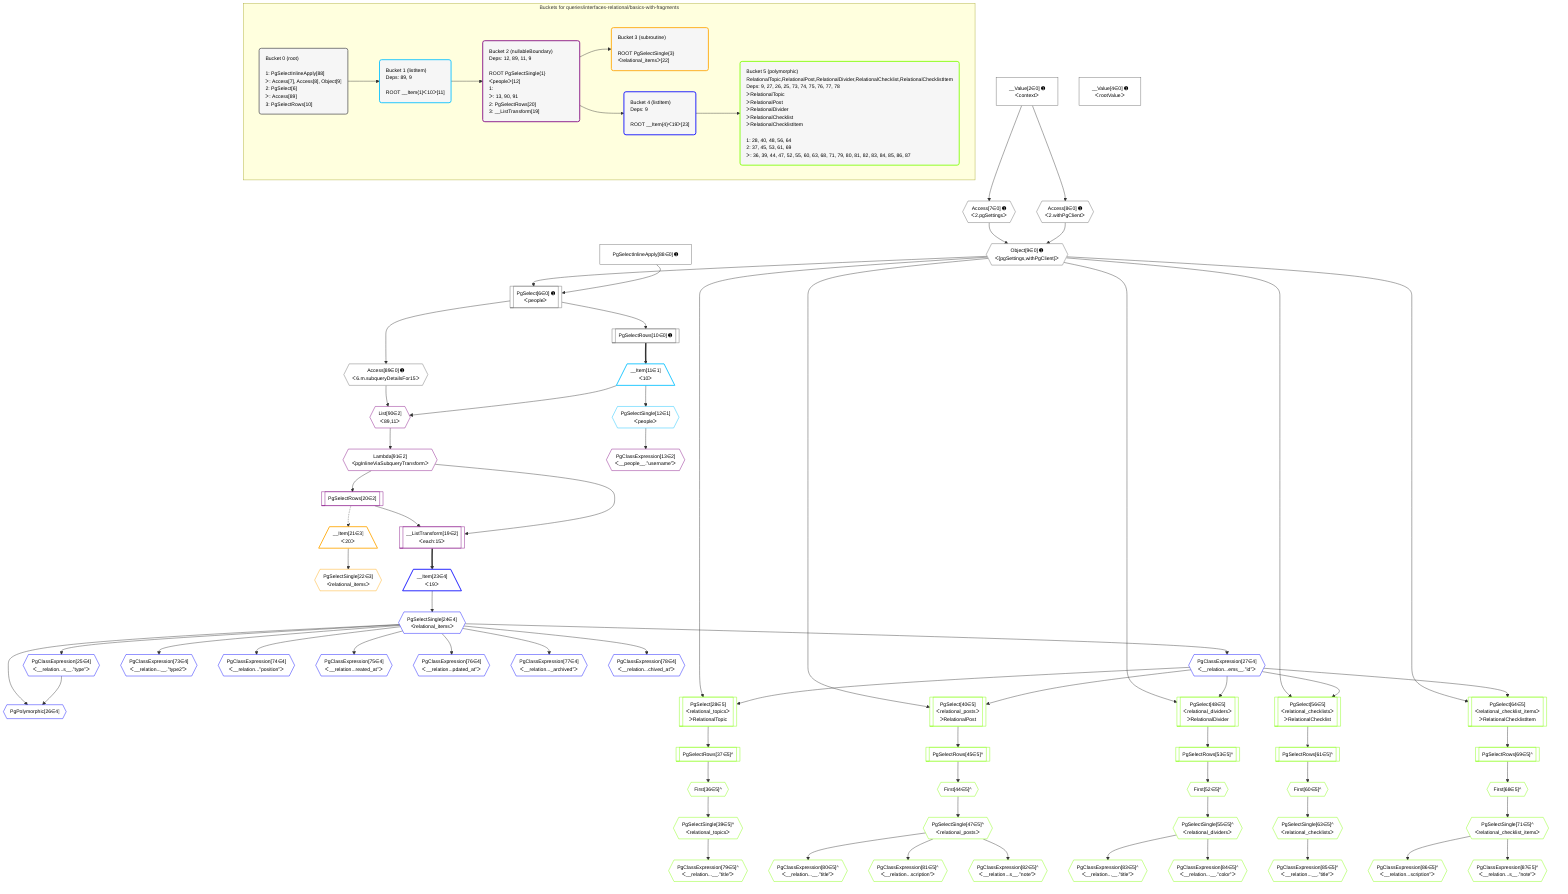 %%{init: {'themeVariables': { 'fontSize': '12px'}}}%%
graph TD
    classDef path fill:#eee,stroke:#000,color:#000
    classDef plan fill:#fff,stroke-width:1px,color:#000
    classDef itemplan fill:#fff,stroke-width:2px,color:#000
    classDef unbatchedplan fill:#dff,stroke-width:1px,color:#000
    classDef sideeffectplan fill:#fcc,stroke-width:2px,color:#000
    classDef bucket fill:#f6f6f6,color:#000,stroke-width:2px,text-align:left

    subgraph "Buckets for queries/interfaces-relational/basics-with-fragments"
    Bucket0("Bucket 0 (root)<br /><br />1: PgSelectInlineApply[88]<br />ᐳ: Access[7], Access[8], Object[9]<br />2: PgSelect[6]<br />ᐳ: Access[89]<br />3: PgSelectRows[10]"):::bucket
    Bucket1("Bucket 1 (listItem)<br />Deps: 89, 9<br /><br />ROOT __Item{1}ᐸ10ᐳ[11]"):::bucket
    Bucket2("Bucket 2 (nullableBoundary)<br />Deps: 12, 89, 11, 9<br /><br />ROOT PgSelectSingle{1}ᐸpeopleᐳ[12]<br />1: <br />ᐳ: 13, 90, 91<br />2: PgSelectRows[20]<br />3: __ListTransform[19]"):::bucket
    Bucket3("Bucket 3 (subroutine)<br /><br />ROOT PgSelectSingle{3}ᐸrelational_itemsᐳ[22]"):::bucket
    Bucket4("Bucket 4 (listItem)<br />Deps: 9<br /><br />ROOT __Item{4}ᐸ19ᐳ[23]"):::bucket
    Bucket5("Bucket 5 (polymorphic)<br />RelationalTopic,RelationalPost,RelationalDivider,RelationalChecklist,RelationalChecklistItem<br />Deps: 9, 27, 26, 25, 73, 74, 75, 76, 77, 78<br />ᐳRelationalTopic<br />ᐳRelationalPost<br />ᐳRelationalDivider<br />ᐳRelationalChecklist<br />ᐳRelationalChecklistItem<br /><br />1: 28, 40, 48, 56, 64<br />2: 37, 45, 53, 61, 69<br />ᐳ: 36, 39, 44, 47, 52, 55, 60, 63, 68, 71, 79, 80, 81, 82, 83, 84, 85, 86, 87"):::bucket
    end
    Bucket0 --> Bucket1
    Bucket1 --> Bucket2
    Bucket2 --> Bucket3 & Bucket4
    Bucket4 --> Bucket5

    %% plan dependencies
    PgSelect6[["PgSelect[6∈0] ➊<br />ᐸpeopleᐳ"]]:::plan
    Object9{{"Object[9∈0] ➊<br />ᐸ{pgSettings,withPgClient}ᐳ"}}:::plan
    PgSelectInlineApply88["PgSelectInlineApply[88∈0] ➊"]:::plan
    Object9 & PgSelectInlineApply88 --> PgSelect6
    Access7{{"Access[7∈0] ➊<br />ᐸ2.pgSettingsᐳ"}}:::plan
    Access8{{"Access[8∈0] ➊<br />ᐸ2.withPgClientᐳ"}}:::plan
    Access7 & Access8 --> Object9
    __Value2["__Value[2∈0] ➊<br />ᐸcontextᐳ"]:::plan
    __Value2 --> Access7
    __Value2 --> Access8
    PgSelectRows10[["PgSelectRows[10∈0] ➊"]]:::plan
    PgSelect6 --> PgSelectRows10
    Access89{{"Access[89∈0] ➊<br />ᐸ6.m.subqueryDetailsFor15ᐳ"}}:::plan
    PgSelect6 --> Access89
    __Value4["__Value[4∈0] ➊<br />ᐸrootValueᐳ"]:::plan
    __Item11[/"__Item[11∈1]<br />ᐸ10ᐳ"\]:::itemplan
    PgSelectRows10 ==> __Item11
    PgSelectSingle12{{"PgSelectSingle[12∈1]<br />ᐸpeopleᐳ"}}:::plan
    __Item11 --> PgSelectSingle12
    __ListTransform19[["__ListTransform[19∈2]<br />ᐸeach:15ᐳ"]]:::plan
    PgSelectRows20[["PgSelectRows[20∈2]"]]:::plan
    Lambda91{{"Lambda[91∈2]<br />ᐸpgInlineViaSubqueryTransformᐳ"}}:::plan
    PgSelectRows20 & Lambda91 --> __ListTransform19
    List90{{"List[90∈2]<br />ᐸ89,11ᐳ"}}:::plan
    Access89 & __Item11 --> List90
    PgClassExpression13{{"PgClassExpression[13∈2]<br />ᐸ__people__.”username”ᐳ"}}:::plan
    PgSelectSingle12 --> PgClassExpression13
    Lambda91 --> PgSelectRows20
    List90 --> Lambda91
    __Item21[/"__Item[21∈3]<br />ᐸ20ᐳ"\]:::itemplan
    PgSelectRows20 -.-> __Item21
    PgSelectSingle22{{"PgSelectSingle[22∈3]<br />ᐸrelational_itemsᐳ"}}:::plan
    __Item21 --> PgSelectSingle22
    PgPolymorphic26{{"PgPolymorphic[26∈4]"}}:::plan
    PgSelectSingle24{{"PgSelectSingle[24∈4]<br />ᐸrelational_itemsᐳ"}}:::plan
    PgClassExpression25{{"PgClassExpression[25∈4]<br />ᐸ__relation...s__.”type”ᐳ"}}:::plan
    PgSelectSingle24 & PgClassExpression25 --> PgPolymorphic26
    __Item23[/"__Item[23∈4]<br />ᐸ19ᐳ"\]:::itemplan
    __ListTransform19 ==> __Item23
    __Item23 --> PgSelectSingle24
    PgSelectSingle24 --> PgClassExpression25
    PgClassExpression27{{"PgClassExpression[27∈4]<br />ᐸ__relation...ems__.”id”ᐳ"}}:::plan
    PgSelectSingle24 --> PgClassExpression27
    PgClassExpression73{{"PgClassExpression[73∈4]<br />ᐸ__relation...__.”type2”ᐳ"}}:::plan
    PgSelectSingle24 --> PgClassExpression73
    PgClassExpression74{{"PgClassExpression[74∈4]<br />ᐸ__relation...”position”ᐳ"}}:::plan
    PgSelectSingle24 --> PgClassExpression74
    PgClassExpression75{{"PgClassExpression[75∈4]<br />ᐸ__relation...reated_at”ᐳ"}}:::plan
    PgSelectSingle24 --> PgClassExpression75
    PgClassExpression76{{"PgClassExpression[76∈4]<br />ᐸ__relation...pdated_at”ᐳ"}}:::plan
    PgSelectSingle24 --> PgClassExpression76
    PgClassExpression77{{"PgClassExpression[77∈4]<br />ᐸ__relation..._archived”ᐳ"}}:::plan
    PgSelectSingle24 --> PgClassExpression77
    PgClassExpression78{{"PgClassExpression[78∈4]<br />ᐸ__relation...chived_at”ᐳ"}}:::plan
    PgSelectSingle24 --> PgClassExpression78
    PgSelect28[["PgSelect[28∈5]<br />ᐸrelational_topicsᐳ<br />ᐳRelationalTopic"]]:::plan
    Object9 & PgClassExpression27 --> PgSelect28
    PgSelect40[["PgSelect[40∈5]<br />ᐸrelational_postsᐳ<br />ᐳRelationalPost"]]:::plan
    Object9 & PgClassExpression27 --> PgSelect40
    PgSelect48[["PgSelect[48∈5]<br />ᐸrelational_dividersᐳ<br />ᐳRelationalDivider"]]:::plan
    Object9 & PgClassExpression27 --> PgSelect48
    PgSelect56[["PgSelect[56∈5]<br />ᐸrelational_checklistsᐳ<br />ᐳRelationalChecklist"]]:::plan
    Object9 & PgClassExpression27 --> PgSelect56
    PgSelect64[["PgSelect[64∈5]<br />ᐸrelational_checklist_itemsᐳ<br />ᐳRelationalChecklistItem"]]:::plan
    Object9 & PgClassExpression27 --> PgSelect64
    First36{{"First[36∈5]^"}}:::plan
    PgSelectRows37[["PgSelectRows[37∈5]^"]]:::plan
    PgSelectRows37 --> First36
    PgSelect28 --> PgSelectRows37
    PgSelectSingle39{{"PgSelectSingle[39∈5]^<br />ᐸrelational_topicsᐳ"}}:::plan
    First36 --> PgSelectSingle39
    First44{{"First[44∈5]^"}}:::plan
    PgSelectRows45[["PgSelectRows[45∈5]^"]]:::plan
    PgSelectRows45 --> First44
    PgSelect40 --> PgSelectRows45
    PgSelectSingle47{{"PgSelectSingle[47∈5]^<br />ᐸrelational_postsᐳ"}}:::plan
    First44 --> PgSelectSingle47
    First52{{"First[52∈5]^"}}:::plan
    PgSelectRows53[["PgSelectRows[53∈5]^"]]:::plan
    PgSelectRows53 --> First52
    PgSelect48 --> PgSelectRows53
    PgSelectSingle55{{"PgSelectSingle[55∈5]^<br />ᐸrelational_dividersᐳ"}}:::plan
    First52 --> PgSelectSingle55
    First60{{"First[60∈5]^"}}:::plan
    PgSelectRows61[["PgSelectRows[61∈5]^"]]:::plan
    PgSelectRows61 --> First60
    PgSelect56 --> PgSelectRows61
    PgSelectSingle63{{"PgSelectSingle[63∈5]^<br />ᐸrelational_checklistsᐳ"}}:::plan
    First60 --> PgSelectSingle63
    First68{{"First[68∈5]^"}}:::plan
    PgSelectRows69[["PgSelectRows[69∈5]^"]]:::plan
    PgSelectRows69 --> First68
    PgSelect64 --> PgSelectRows69
    PgSelectSingle71{{"PgSelectSingle[71∈5]^<br />ᐸrelational_checklist_itemsᐳ"}}:::plan
    First68 --> PgSelectSingle71
    PgClassExpression79{{"PgClassExpression[79∈5]^<br />ᐸ__relation...__.”title”ᐳ"}}:::plan
    PgSelectSingle39 --> PgClassExpression79
    PgClassExpression80{{"PgClassExpression[80∈5]^<br />ᐸ__relation...__.”title”ᐳ"}}:::plan
    PgSelectSingle47 --> PgClassExpression80
    PgClassExpression81{{"PgClassExpression[81∈5]^<br />ᐸ__relation...scription”ᐳ"}}:::plan
    PgSelectSingle47 --> PgClassExpression81
    PgClassExpression82{{"PgClassExpression[82∈5]^<br />ᐸ__relation...s__.”note”ᐳ"}}:::plan
    PgSelectSingle47 --> PgClassExpression82
    PgClassExpression83{{"PgClassExpression[83∈5]^<br />ᐸ__relation...__.”title”ᐳ"}}:::plan
    PgSelectSingle55 --> PgClassExpression83
    PgClassExpression84{{"PgClassExpression[84∈5]^<br />ᐸ__relation...__.”color”ᐳ"}}:::plan
    PgSelectSingle55 --> PgClassExpression84
    PgClassExpression85{{"PgClassExpression[85∈5]^<br />ᐸ__relation...__.”title”ᐳ"}}:::plan
    PgSelectSingle63 --> PgClassExpression85
    PgClassExpression86{{"PgClassExpression[86∈5]^<br />ᐸ__relation...scription”ᐳ"}}:::plan
    PgSelectSingle71 --> PgClassExpression86
    PgClassExpression87{{"PgClassExpression[87∈5]^<br />ᐸ__relation...s__.”note”ᐳ"}}:::plan
    PgSelectSingle71 --> PgClassExpression87

    %% define steps
    classDef bucket0 stroke:#696969
    class Bucket0,__Value2,__Value4,PgSelect6,Access7,Access8,Object9,PgSelectRows10,PgSelectInlineApply88,Access89 bucket0
    classDef bucket1 stroke:#00bfff
    class Bucket1,__Item11,PgSelectSingle12 bucket1
    classDef bucket2 stroke:#7f007f
    class Bucket2,PgClassExpression13,__ListTransform19,PgSelectRows20,List90,Lambda91 bucket2
    classDef bucket3 stroke:#ffa500
    class Bucket3,__Item21,PgSelectSingle22 bucket3
    classDef bucket4 stroke:#0000ff
    class Bucket4,__Item23,PgSelectSingle24,PgClassExpression25,PgPolymorphic26,PgClassExpression27,PgClassExpression73,PgClassExpression74,PgClassExpression75,PgClassExpression76,PgClassExpression77,PgClassExpression78 bucket4
    classDef bucket5 stroke:#7fff00
    class Bucket5,PgSelect28,First36,PgSelectRows37,PgSelectSingle39,PgSelect40,First44,PgSelectRows45,PgSelectSingle47,PgSelect48,First52,PgSelectRows53,PgSelectSingle55,PgSelect56,First60,PgSelectRows61,PgSelectSingle63,PgSelect64,First68,PgSelectRows69,PgSelectSingle71,PgClassExpression79,PgClassExpression80,PgClassExpression81,PgClassExpression82,PgClassExpression83,PgClassExpression84,PgClassExpression85,PgClassExpression86,PgClassExpression87 bucket5